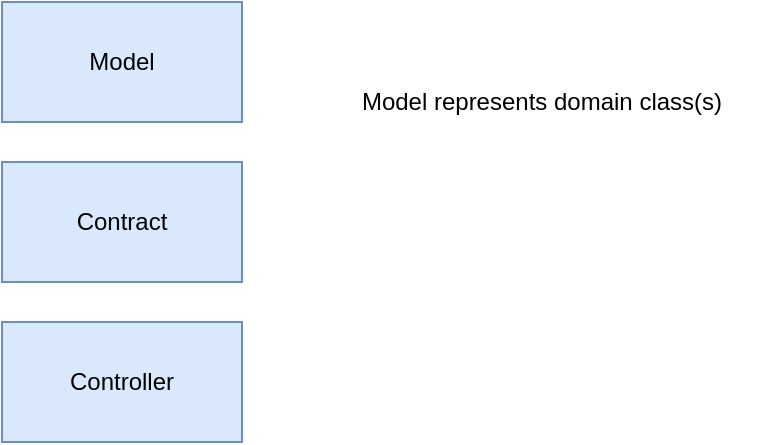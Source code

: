 <mxfile version="14.3.0" type="device"><diagram id="cxAipHRr6NrTu0ApiGPu" name="Page-1"><mxGraphModel dx="1042" dy="670" grid="1" gridSize="10" guides="1" tooltips="1" connect="1" arrows="1" fold="1" page="1" pageScale="1" pageWidth="827" pageHeight="1169" math="0" shadow="0"><root><mxCell id="0"/><mxCell id="1" parent="0"/><mxCell id="SbBqwpmN7ZGzQDV04XIZ-1" value="Model" style="rounded=0;whiteSpace=wrap;html=1;fillColor=#dae8fc;strokeColor=#6c8ebf;" vertex="1" parent="1"><mxGeometry x="80" y="120" width="120" height="60" as="geometry"/></mxCell><mxCell id="SbBqwpmN7ZGzQDV04XIZ-2" value="Contract" style="rounded=0;whiteSpace=wrap;html=1;fillColor=#dae8fc;strokeColor=#6c8ebf;" vertex="1" parent="1"><mxGeometry x="80" y="200" width="120" height="60" as="geometry"/></mxCell><mxCell id="SbBqwpmN7ZGzQDV04XIZ-3" value="Controller" style="rounded=0;whiteSpace=wrap;html=1;fillColor=#dae8fc;strokeColor=#6c8ebf;" vertex="1" parent="1"><mxGeometry x="80" y="280" width="120" height="60" as="geometry"/></mxCell><mxCell id="SbBqwpmN7ZGzQDV04XIZ-4" value="Model represents domain class(s)&lt;br&gt;" style="text;html=1;strokeColor=none;fillColor=none;align=center;verticalAlign=middle;whiteSpace=wrap;rounded=0;" vertex="1" parent="1"><mxGeometry x="240" y="120" width="220" height="100" as="geometry"/></mxCell></root></mxGraphModel></diagram></mxfile>